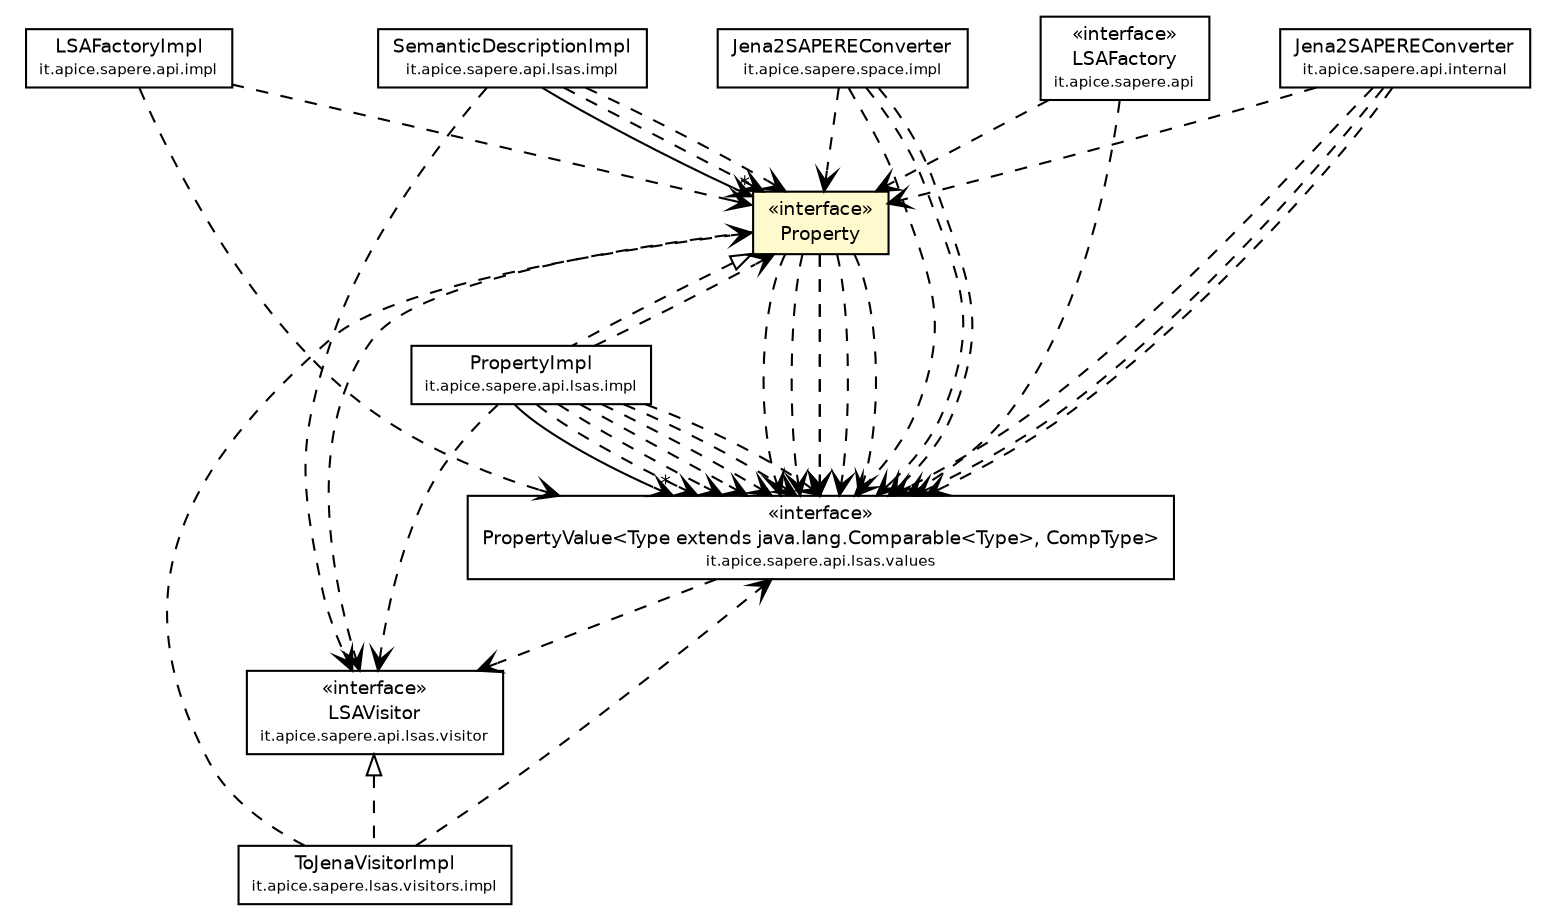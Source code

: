 #!/usr/local/bin/dot
#
# Class diagram 
# Generated by UmlGraph version 4.4 (http://www.spinellis.gr/sw/umlgraph)
#

digraph G {
	edge [fontname="Helvetica",fontsize=10,labelfontname="Helvetica",labelfontsize=10];
	node [fontname="Helvetica",fontsize=10,shape=plaintext];
	// it.apice.sapere.api.LSAFactory
	c26221 [label=<<table border="0" cellborder="1" cellspacing="0" cellpadding="2" port="p" href="../LSAFactory.html">
		<tr><td><table border="0" cellspacing="0" cellpadding="1">
			<tr><td> &laquo;interface&raquo; </td></tr>
			<tr><td> LSAFactory </td></tr>
			<tr><td><font point-size="7.0"> it.apice.sapere.api </font></td></tr>
		</table></td></tr>
		</table>>, fontname="Helvetica", fontcolor="black", fontsize=9.0];
	// it.apice.sapere.api.internal.Jena2SAPEREConverter
	c26260 [label=<<table border="0" cellborder="1" cellspacing="0" cellpadding="2" port="p" href="../internal/Jena2SAPEREConverter.html">
		<tr><td><table border="0" cellspacing="0" cellpadding="1">
			<tr><td> Jena2SAPEREConverter </td></tr>
			<tr><td><font point-size="7.0"> it.apice.sapere.api.internal </font></td></tr>
		</table></td></tr>
		</table>>, fontname="Helvetica", fontcolor="black", fontsize=9.0];
	// it.apice.sapere.api.lsas.Property
	c26269 [label=<<table border="0" cellborder="1" cellspacing="0" cellpadding="2" port="p" bgcolor="lemonChiffon" href="./Property.html">
		<tr><td><table border="0" cellspacing="0" cellpadding="1">
			<tr><td> &laquo;interface&raquo; </td></tr>
			<tr><td> Property </td></tr>
		</table></td></tr>
		</table>>, fontname="Helvetica", fontcolor="black", fontsize=9.0];
	// it.apice.sapere.api.lsas.values.PropertyValue<Type extends java.lang.Comparable<Type>, CompType>
	c26283 [label=<<table border="0" cellborder="1" cellspacing="0" cellpadding="2" port="p" href="./values/PropertyValue.html">
		<tr><td><table border="0" cellspacing="0" cellpadding="1">
			<tr><td> &laquo;interface&raquo; </td></tr>
			<tr><td> PropertyValue&lt;Type extends java.lang.Comparable&lt;Type&gt;, CompType&gt; </td></tr>
			<tr><td><font point-size="7.0"> it.apice.sapere.api.lsas.values </font></td></tr>
		</table></td></tr>
		</table>>, fontname="Helvetica", fontcolor="black", fontsize=9.0];
	// it.apice.sapere.api.lsas.visitor.LSAVisitor
	c26292 [label=<<table border="0" cellborder="1" cellspacing="0" cellpadding="2" port="p" href="./visitor/LSAVisitor.html">
		<tr><td><table border="0" cellspacing="0" cellpadding="1">
			<tr><td> &laquo;interface&raquo; </td></tr>
			<tr><td> LSAVisitor </td></tr>
			<tr><td><font point-size="7.0"> it.apice.sapere.api.lsas.visitor </font></td></tr>
		</table></td></tr>
		</table>>, fontname="Helvetica", fontcolor="black", fontsize=9.0];
	// it.apice.sapere.api.impl.LSAFactoryImpl
	c26353 [label=<<table border="0" cellborder="1" cellspacing="0" cellpadding="2" port="p" href="../impl/LSAFactoryImpl.html">
		<tr><td><table border="0" cellspacing="0" cellpadding="1">
			<tr><td> LSAFactoryImpl </td></tr>
			<tr><td><font point-size="7.0"> it.apice.sapere.api.impl </font></td></tr>
		</table></td></tr>
		</table>>, fontname="Helvetica", fontcolor="black", fontsize=9.0];
	// it.apice.sapere.api.lsas.impl.SemanticDescriptionImpl
	c26355 [label=<<table border="0" cellborder="1" cellspacing="0" cellpadding="2" port="p" href="./impl/SemanticDescriptionImpl.html">
		<tr><td><table border="0" cellspacing="0" cellpadding="1">
			<tr><td> SemanticDescriptionImpl </td></tr>
			<tr><td><font point-size="7.0"> it.apice.sapere.api.lsas.impl </font></td></tr>
		</table></td></tr>
		</table>>, fontname="Helvetica", fontcolor="black", fontsize=9.0];
	// it.apice.sapere.api.lsas.impl.PropertyImpl
	c26357 [label=<<table border="0" cellborder="1" cellspacing="0" cellpadding="2" port="p" href="./impl/PropertyImpl.html">
		<tr><td><table border="0" cellspacing="0" cellpadding="1">
			<tr><td> PropertyImpl </td></tr>
			<tr><td><font point-size="7.0"> it.apice.sapere.api.lsas.impl </font></td></tr>
		</table></td></tr>
		</table>>, fontname="Helvetica", fontcolor="black", fontsize=9.0];
	// it.apice.sapere.lsas.visitors.impl.ToJenaVisitorImpl
	c26381 [label=<<table border="0" cellborder="1" cellspacing="0" cellpadding="2" port="p" href="../../lsas/visitors/impl/ToJenaVisitorImpl.html">
		<tr><td><table border="0" cellspacing="0" cellpadding="1">
			<tr><td> ToJenaVisitorImpl </td></tr>
			<tr><td><font point-size="7.0"> it.apice.sapere.lsas.visitors.impl </font></td></tr>
		</table></td></tr>
		</table>>, fontname="Helvetica", fontcolor="black", fontsize=9.0];
	// it.apice.sapere.space.impl.Jena2SAPEREConverter
	c26384 [label=<<table border="0" cellborder="1" cellspacing="0" cellpadding="2" port="p" href="../../space/impl/Jena2SAPEREConverter.html">
		<tr><td><table border="0" cellspacing="0" cellpadding="1">
			<tr><td> Jena2SAPEREConverter </td></tr>
			<tr><td><font point-size="7.0"> it.apice.sapere.space.impl </font></td></tr>
		</table></td></tr>
		</table>>, fontname="Helvetica", fontcolor="black", fontsize=9.0];
	//it.apice.sapere.api.lsas.impl.PropertyImpl implements it.apice.sapere.api.lsas.Property
	c26269:p -> c26357:p [dir=back,arrowtail=empty,style=dashed];
	//it.apice.sapere.lsas.visitors.impl.ToJenaVisitorImpl implements it.apice.sapere.api.lsas.visitor.LSAVisitor
	c26292:p -> c26381:p [dir=back,arrowtail=empty,style=dashed];
	// it.apice.sapere.api.lsas.impl.SemanticDescriptionImpl NAVASSOC it.apice.sapere.api.lsas.Property
	c26355:p -> c26269:p [taillabel="", label="", headlabel="*", fontname="Helvetica", fontcolor="black", fontsize=10.0, color="black", arrowhead=open];
	// it.apice.sapere.api.lsas.impl.PropertyImpl NAVASSOC it.apice.sapere.api.lsas.values.PropertyValue<Type extends java.lang.Comparable<Type>, CompType>
	c26357:p -> c26283:p [taillabel="", label="", headlabel="*", fontname="Helvetica", fontcolor="black", fontsize=10.0, color="black", arrowhead=open];
	// it.apice.sapere.api.LSAFactory DEPEND it.apice.sapere.api.lsas.Property
	c26221:p -> c26269:p [taillabel="", label="", headlabel="", fontname="Helvetica", fontcolor="black", fontsize=10.0, color="black", arrowhead=open, style=dashed];
	// it.apice.sapere.api.LSAFactory DEPEND it.apice.sapere.api.lsas.values.PropertyValue<Type extends java.lang.Comparable<Type>, CompType>
	c26221:p -> c26283:p [taillabel="", label="", headlabel="", fontname="Helvetica", fontcolor="black", fontsize=10.0, color="black", arrowhead=open, style=dashed];
	// it.apice.sapere.api.internal.Jena2SAPEREConverter DEPEND it.apice.sapere.api.lsas.Property
	c26260:p -> c26269:p [taillabel="", label="", headlabel="", fontname="Helvetica", fontcolor="black", fontsize=10.0, color="black", arrowhead=open, style=dashed];
	// it.apice.sapere.api.internal.Jena2SAPEREConverter DEPEND it.apice.sapere.api.lsas.values.PropertyValue<Type extends java.lang.Comparable<Type>, CompType>
	c26260:p -> c26283:p [taillabel="", label="", headlabel="", fontname="Helvetica", fontcolor="black", fontsize=10.0, color="black", arrowhead=open, style=dashed];
	// it.apice.sapere.api.internal.Jena2SAPEREConverter DEPEND it.apice.sapere.api.lsas.values.PropertyValue<Type extends java.lang.Comparable<Type>, CompType>
	c26260:p -> c26283:p [taillabel="", label="", headlabel="", fontname="Helvetica", fontcolor="black", fontsize=10.0, color="black", arrowhead=open, style=dashed];
	// it.apice.sapere.api.internal.Jena2SAPEREConverter DEPEND it.apice.sapere.api.lsas.values.PropertyValue<Type extends java.lang.Comparable<Type>, CompType>
	c26260:p -> c26283:p [taillabel="", label="", headlabel="", fontname="Helvetica", fontcolor="black", fontsize=10.0, color="black", arrowhead=open, style=dashed];
	// it.apice.sapere.api.lsas.Property DEPEND it.apice.sapere.api.lsas.values.PropertyValue<Type extends java.lang.Comparable<Type>, CompType>
	c26269:p -> c26283:p [taillabel="", label="", headlabel="", fontname="Helvetica", fontcolor="black", fontsize=10.0, color="black", arrowhead=open, style=dashed];
	// it.apice.sapere.api.lsas.Property DEPEND it.apice.sapere.api.lsas.values.PropertyValue<Type extends java.lang.Comparable<Type>, CompType>
	c26269:p -> c26283:p [taillabel="", label="", headlabel="", fontname="Helvetica", fontcolor="black", fontsize=10.0, color="black", arrowhead=open, style=dashed];
	// it.apice.sapere.api.lsas.Property DEPEND it.apice.sapere.api.lsas.visitor.LSAVisitor
	c26269:p -> c26292:p [taillabel="", label="", headlabel="", fontname="Helvetica", fontcolor="black", fontsize=10.0, color="black", arrowhead=open, style=dashed];
	// it.apice.sapere.api.lsas.Property DEPEND it.apice.sapere.api.lsas.values.PropertyValue<Type extends java.lang.Comparable<Type>, CompType>
	c26269:p -> c26283:p [taillabel="", label="", headlabel="", fontname="Helvetica", fontcolor="black", fontsize=10.0, color="black", arrowhead=open, style=dashed];
	// it.apice.sapere.api.lsas.Property DEPEND it.apice.sapere.api.lsas.values.PropertyValue<Type extends java.lang.Comparable<Type>, CompType>
	c26269:p -> c26283:p [taillabel="", label="", headlabel="", fontname="Helvetica", fontcolor="black", fontsize=10.0, color="black", arrowhead=open, style=dashed];
	// it.apice.sapere.api.lsas.Property DEPEND it.apice.sapere.api.lsas.values.PropertyValue<Type extends java.lang.Comparable<Type>, CompType>
	c26269:p -> c26283:p [taillabel="", label="", headlabel="", fontname="Helvetica", fontcolor="black", fontsize=10.0, color="black", arrowhead=open, style=dashed];
	// it.apice.sapere.api.lsas.Property DEPEND it.apice.sapere.api.lsas.values.PropertyValue<Type extends java.lang.Comparable<Type>, CompType>
	c26269:p -> c26283:p [taillabel="", label="", headlabel="", fontname="Helvetica", fontcolor="black", fontsize=10.0, color="black", arrowhead=open, style=dashed];
	// it.apice.sapere.api.lsas.values.PropertyValue<Type extends java.lang.Comparable<Type>, CompType> DEPEND it.apice.sapere.api.lsas.visitor.LSAVisitor
	c26283:p -> c26292:p [taillabel="", label="", headlabel="", fontname="Helvetica", fontcolor="black", fontsize=10.0, color="black", arrowhead=open, style=dashed];
	// it.apice.sapere.api.impl.LSAFactoryImpl DEPEND it.apice.sapere.api.lsas.Property
	c26353:p -> c26269:p [taillabel="", label="", headlabel="", fontname="Helvetica", fontcolor="black", fontsize=10.0, color="black", arrowhead=open, style=dashed];
	// it.apice.sapere.api.impl.LSAFactoryImpl DEPEND it.apice.sapere.api.lsas.values.PropertyValue<Type extends java.lang.Comparable<Type>, CompType>
	c26353:p -> c26283:p [taillabel="", label="", headlabel="", fontname="Helvetica", fontcolor="black", fontsize=10.0, color="black", arrowhead=open, style=dashed];
	// it.apice.sapere.api.lsas.impl.SemanticDescriptionImpl DEPEND it.apice.sapere.api.lsas.Property
	c26355:p -> c26269:p [taillabel="", label="", headlabel="", fontname="Helvetica", fontcolor="black", fontsize=10.0, color="black", arrowhead=open, style=dashed];
	// it.apice.sapere.api.lsas.impl.SemanticDescriptionImpl DEPEND it.apice.sapere.api.lsas.Property
	c26355:p -> c26269:p [taillabel="", label="", headlabel="", fontname="Helvetica", fontcolor="black", fontsize=10.0, color="black", arrowhead=open, style=dashed];
	// it.apice.sapere.api.lsas.impl.SemanticDescriptionImpl DEPEND it.apice.sapere.api.lsas.visitor.LSAVisitor
	c26355:p -> c26292:p [taillabel="", label="", headlabel="", fontname="Helvetica", fontcolor="black", fontsize=10.0, color="black", arrowhead=open, style=dashed];
	// it.apice.sapere.api.lsas.impl.PropertyImpl DEPEND it.apice.sapere.api.lsas.values.PropertyValue<Type extends java.lang.Comparable<Type>, CompType>
	c26357:p -> c26283:p [taillabel="", label="", headlabel="", fontname="Helvetica", fontcolor="black", fontsize=10.0, color="black", arrowhead=open, style=dashed];
	// it.apice.sapere.api.lsas.impl.PropertyImpl DEPEND it.apice.sapere.api.lsas.Property
	c26357:p -> c26269:p [taillabel="", label="", headlabel="", fontname="Helvetica", fontcolor="black", fontsize=10.0, color="black", arrowhead=open, style=dashed];
	// it.apice.sapere.api.lsas.impl.PropertyImpl DEPEND it.apice.sapere.api.lsas.values.PropertyValue<Type extends java.lang.Comparable<Type>, CompType>
	c26357:p -> c26283:p [taillabel="", label="", headlabel="", fontname="Helvetica", fontcolor="black", fontsize=10.0, color="black", arrowhead=open, style=dashed];
	// it.apice.sapere.api.lsas.impl.PropertyImpl DEPEND it.apice.sapere.api.lsas.visitor.LSAVisitor
	c26357:p -> c26292:p [taillabel="", label="", headlabel="", fontname="Helvetica", fontcolor="black", fontsize=10.0, color="black", arrowhead=open, style=dashed];
	// it.apice.sapere.api.lsas.impl.PropertyImpl DEPEND it.apice.sapere.api.lsas.values.PropertyValue<Type extends java.lang.Comparable<Type>, CompType>
	c26357:p -> c26283:p [taillabel="", label="", headlabel="", fontname="Helvetica", fontcolor="black", fontsize=10.0, color="black", arrowhead=open, style=dashed];
	// it.apice.sapere.api.lsas.impl.PropertyImpl DEPEND it.apice.sapere.api.lsas.values.PropertyValue<Type extends java.lang.Comparable<Type>, CompType>
	c26357:p -> c26283:p [taillabel="", label="", headlabel="", fontname="Helvetica", fontcolor="black", fontsize=10.0, color="black", arrowhead=open, style=dashed];
	// it.apice.sapere.api.lsas.impl.PropertyImpl DEPEND it.apice.sapere.api.lsas.values.PropertyValue<Type extends java.lang.Comparable<Type>, CompType>
	c26357:p -> c26283:p [taillabel="", label="", headlabel="", fontname="Helvetica", fontcolor="black", fontsize=10.0, color="black", arrowhead=open, style=dashed];
	// it.apice.sapere.api.lsas.impl.PropertyImpl DEPEND it.apice.sapere.api.lsas.values.PropertyValue<Type extends java.lang.Comparable<Type>, CompType>
	c26357:p -> c26283:p [taillabel="", label="", headlabel="", fontname="Helvetica", fontcolor="black", fontsize=10.0, color="black", arrowhead=open, style=dashed];
	// it.apice.sapere.lsas.visitors.impl.ToJenaVisitorImpl DEPEND it.apice.sapere.api.lsas.Property
	c26381:p -> c26269:p [taillabel="", label="", headlabel="", fontname="Helvetica", fontcolor="black", fontsize=10.0, color="black", arrowhead=open, style=dashed];
	// it.apice.sapere.lsas.visitors.impl.ToJenaVisitorImpl DEPEND it.apice.sapere.api.lsas.values.PropertyValue<Type extends java.lang.Comparable<Type>, CompType>
	c26381:p -> c26283:p [taillabel="", label="", headlabel="", fontname="Helvetica", fontcolor="black", fontsize=10.0, color="black", arrowhead=open, style=dashed];
	// it.apice.sapere.space.impl.Jena2SAPEREConverter DEPEND it.apice.sapere.api.lsas.Property
	c26384:p -> c26269:p [taillabel="", label="", headlabel="", fontname="Helvetica", fontcolor="black", fontsize=10.0, color="black", arrowhead=open, style=dashed];
	// it.apice.sapere.space.impl.Jena2SAPEREConverter DEPEND it.apice.sapere.api.lsas.values.PropertyValue<Type extends java.lang.Comparable<Type>, CompType>
	c26384:p -> c26283:p [taillabel="", label="", headlabel="", fontname="Helvetica", fontcolor="black", fontsize=10.0, color="black", arrowhead=open, style=dashed];
	// it.apice.sapere.space.impl.Jena2SAPEREConverter DEPEND it.apice.sapere.api.lsas.values.PropertyValue<Type extends java.lang.Comparable<Type>, CompType>
	c26384:p -> c26283:p [taillabel="", label="", headlabel="", fontname="Helvetica", fontcolor="black", fontsize=10.0, color="black", arrowhead=open, style=dashed];
	// it.apice.sapere.space.impl.Jena2SAPEREConverter DEPEND it.apice.sapere.api.lsas.values.PropertyValue<Type extends java.lang.Comparable<Type>, CompType>
	c26384:p -> c26283:p [taillabel="", label="", headlabel="", fontname="Helvetica", fontcolor="black", fontsize=10.0, color="black", arrowhead=open, style=dashed];
}

